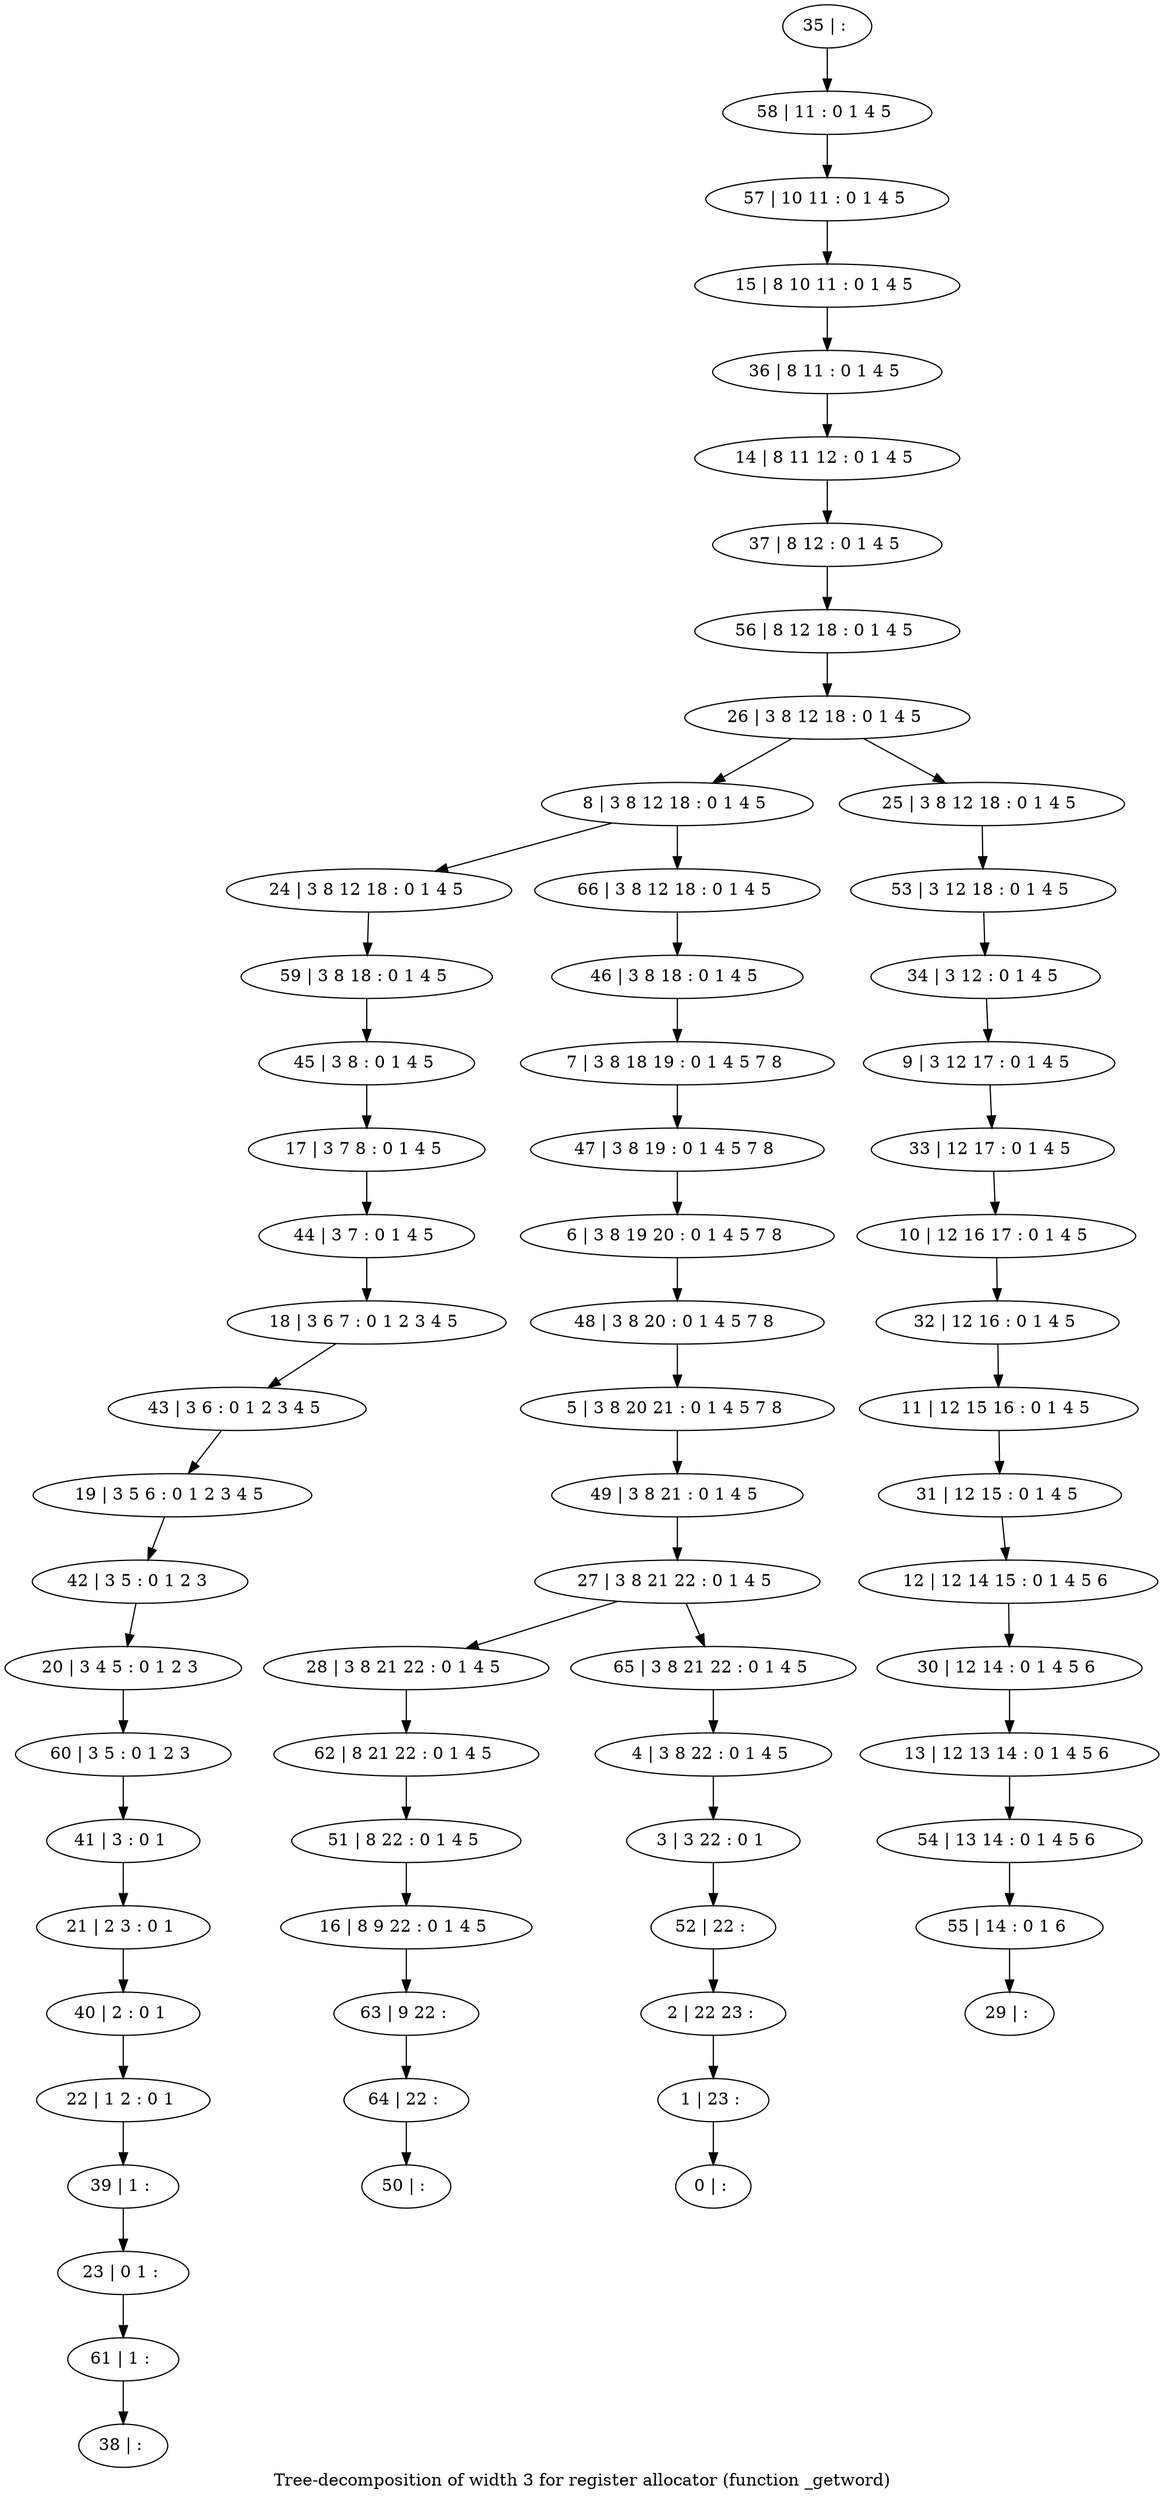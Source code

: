 digraph G {
graph [label="Tree-decomposition of width 3 for register allocator (function _getword)"]
0[label="0 | : "];
1[label="1 | 23 : "];
2[label="2 | 22 23 : "];
3[label="3 | 3 22 : 0 1 "];
4[label="4 | 3 8 22 : 0 1 4 5 "];
5[label="5 | 3 8 20 21 : 0 1 4 5 7 8 "];
6[label="6 | 3 8 19 20 : 0 1 4 5 7 8 "];
7[label="7 | 3 8 18 19 : 0 1 4 5 7 8 "];
8[label="8 | 3 8 12 18 : 0 1 4 5 "];
9[label="9 | 3 12 17 : 0 1 4 5 "];
10[label="10 | 12 16 17 : 0 1 4 5 "];
11[label="11 | 12 15 16 : 0 1 4 5 "];
12[label="12 | 12 14 15 : 0 1 4 5 6 "];
13[label="13 | 12 13 14 : 0 1 4 5 6 "];
14[label="14 | 8 11 12 : 0 1 4 5 "];
15[label="15 | 8 10 11 : 0 1 4 5 "];
16[label="16 | 8 9 22 : 0 1 4 5 "];
17[label="17 | 3 7 8 : 0 1 4 5 "];
18[label="18 | 3 6 7 : 0 1 2 3 4 5 "];
19[label="19 | 3 5 6 : 0 1 2 3 4 5 "];
20[label="20 | 3 4 5 : 0 1 2 3 "];
21[label="21 | 2 3 : 0 1 "];
22[label="22 | 1 2 : 0 1 "];
23[label="23 | 0 1 : "];
24[label="24 | 3 8 12 18 : 0 1 4 5 "];
25[label="25 | 3 8 12 18 : 0 1 4 5 "];
26[label="26 | 3 8 12 18 : 0 1 4 5 "];
27[label="27 | 3 8 21 22 : 0 1 4 5 "];
28[label="28 | 3 8 21 22 : 0 1 4 5 "];
29[label="29 | : "];
30[label="30 | 12 14 : 0 1 4 5 6 "];
31[label="31 | 12 15 : 0 1 4 5 "];
32[label="32 | 12 16 : 0 1 4 5 "];
33[label="33 | 12 17 : 0 1 4 5 "];
34[label="34 | 3 12 : 0 1 4 5 "];
35[label="35 | : "];
36[label="36 | 8 11 : 0 1 4 5 "];
37[label="37 | 8 12 : 0 1 4 5 "];
38[label="38 | : "];
39[label="39 | 1 : "];
40[label="40 | 2 : 0 1 "];
41[label="41 | 3 : 0 1 "];
42[label="42 | 3 5 : 0 1 2 3 "];
43[label="43 | 3 6 : 0 1 2 3 4 5 "];
44[label="44 | 3 7 : 0 1 4 5 "];
45[label="45 | 3 8 : 0 1 4 5 "];
46[label="46 | 3 8 18 : 0 1 4 5 "];
47[label="47 | 3 8 19 : 0 1 4 5 7 8 "];
48[label="48 | 3 8 20 : 0 1 4 5 7 8 "];
49[label="49 | 3 8 21 : 0 1 4 5 "];
50[label="50 | : "];
51[label="51 | 8 22 : 0 1 4 5 "];
52[label="52 | 22 : "];
53[label="53 | 3 12 18 : 0 1 4 5 "];
54[label="54 | 13 14 : 0 1 4 5 6 "];
55[label="55 | 14 : 0 1 6 "];
56[label="56 | 8 12 18 : 0 1 4 5 "];
57[label="57 | 10 11 : 0 1 4 5 "];
58[label="58 | 11 : 0 1 4 5 "];
59[label="59 | 3 8 18 : 0 1 4 5 "];
60[label="60 | 3 5 : 0 1 2 3 "];
61[label="61 | 1 : "];
62[label="62 | 8 21 22 : 0 1 4 5 "];
63[label="63 | 9 22 : "];
64[label="64 | 22 : "];
65[label="65 | 3 8 21 22 : 0 1 4 5 "];
66[label="66 | 3 8 12 18 : 0 1 4 5 "];
8->24 ;
30->13 ;
12->30 ;
31->12 ;
11->31 ;
32->11 ;
10->32 ;
33->10 ;
9->33 ;
34->9 ;
39->23 ;
22->39 ;
40->22 ;
21->40 ;
41->21 ;
42->20 ;
19->42 ;
43->19 ;
18->43 ;
44->18 ;
17->44 ;
45->17 ;
51->16 ;
53->34 ;
25->53 ;
13->54 ;
55->29 ;
54->55 ;
59->45 ;
24->59 ;
60->41 ;
20->60 ;
61->38 ;
23->61 ;
62->51 ;
28->62 ;
16->63 ;
64->50 ;
63->64 ;
35->58 ;
58->57 ;
57->15 ;
15->36 ;
36->14 ;
14->37 ;
37->56 ;
56->26 ;
46->7 ;
7->47 ;
47->6 ;
6->48 ;
48->5 ;
5->49 ;
49->27 ;
4->3 ;
3->52 ;
52->2 ;
2->1 ;
1->0 ;
65->4 ;
66->46 ;
8->66 ;
27->28 ;
27->65 ;
26->25 ;
26->8 ;
}
